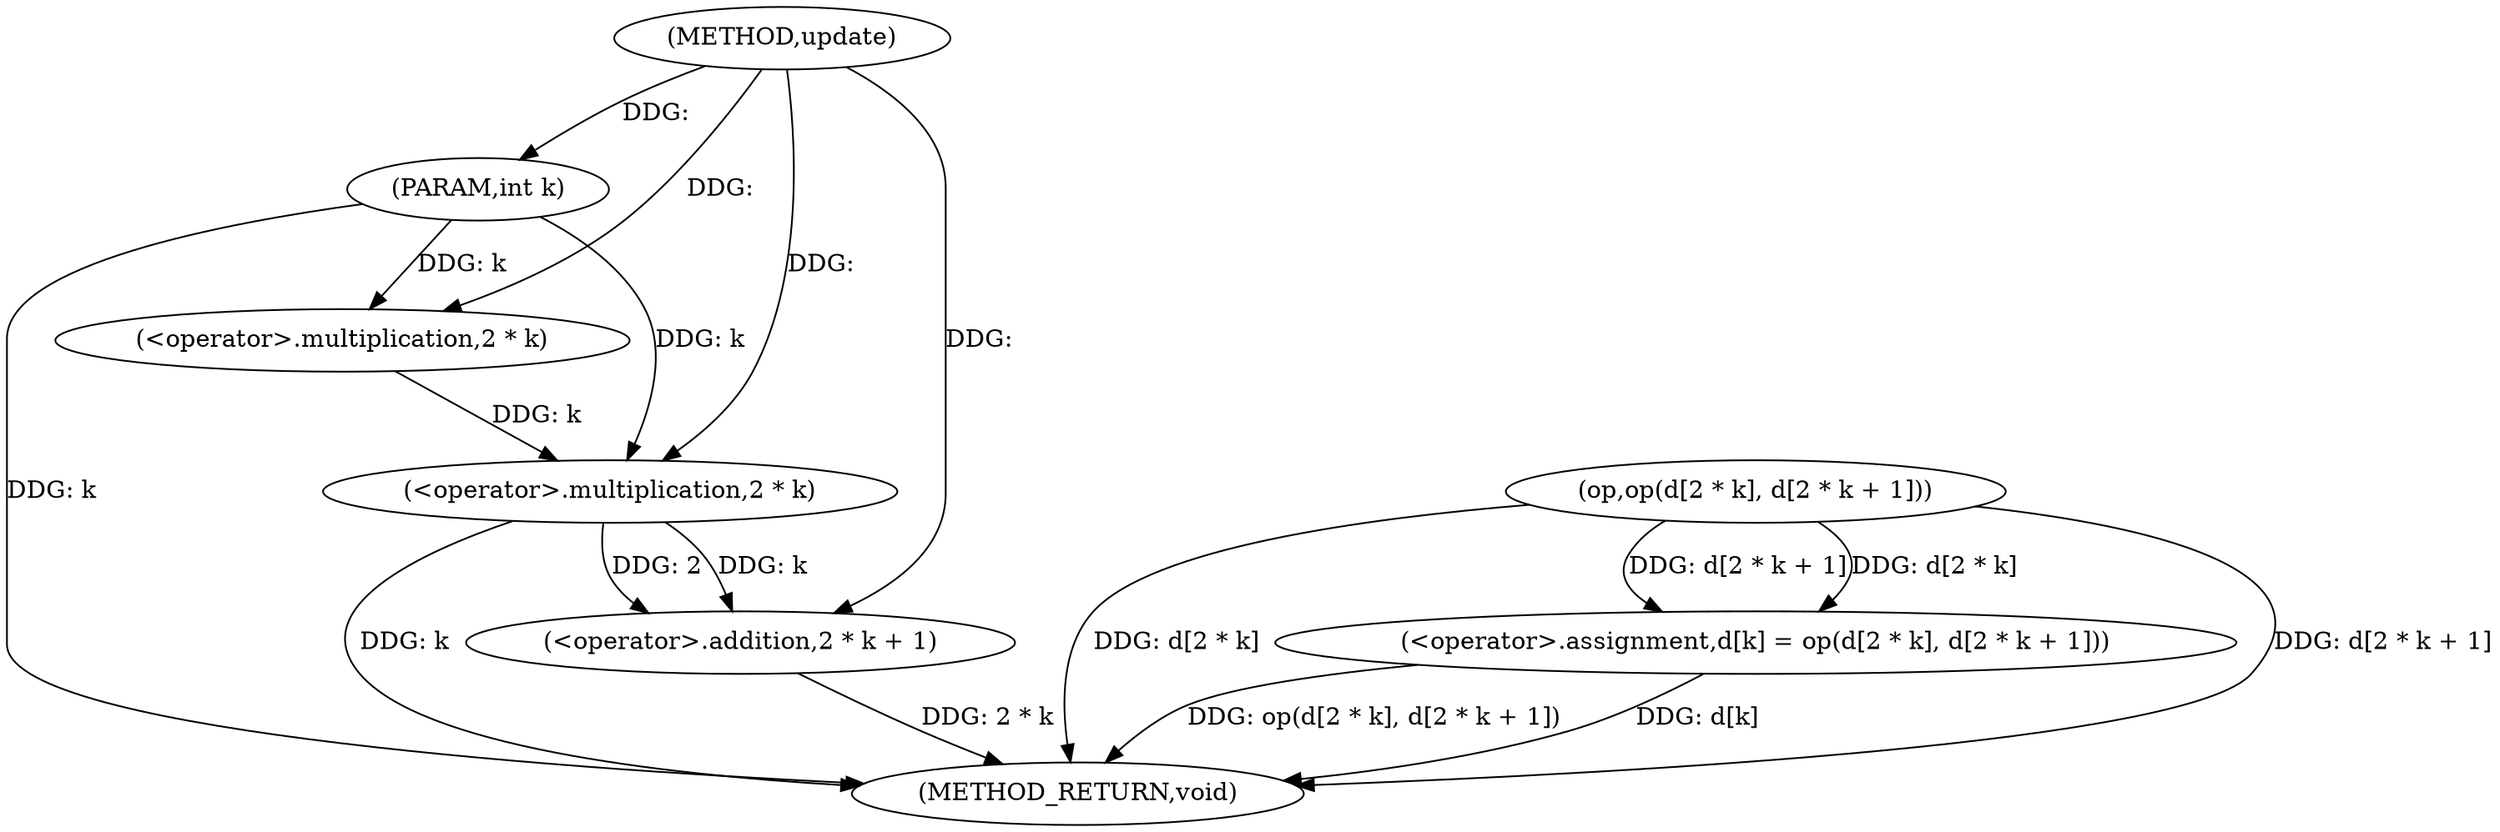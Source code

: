 digraph "update" {  
"1000567" [label = "(METHOD,update)" ]
"1000587" [label = "(METHOD_RETURN,void)" ]
"1000568" [label = "(PARAM,int k)" ]
"1000570" [label = "(<operator>.assignment,d[k] = op(d[2 * k], d[2 * k + 1]))" ]
"1000574" [label = "(op,op(d[2 * k], d[2 * k + 1]))" ]
"1000577" [label = "(<operator>.multiplication,2 * k)" ]
"1000582" [label = "(<operator>.addition,2 * k + 1)" ]
"1000583" [label = "(<operator>.multiplication,2 * k)" ]
  "1000568" -> "1000587"  [ label = "DDG: k"] 
  "1000570" -> "1000587"  [ label = "DDG: d[k]"] 
  "1000574" -> "1000587"  [ label = "DDG: d[2 * k]"] 
  "1000583" -> "1000587"  [ label = "DDG: k"] 
  "1000582" -> "1000587"  [ label = "DDG: 2 * k"] 
  "1000574" -> "1000587"  [ label = "DDG: d[2 * k + 1]"] 
  "1000570" -> "1000587"  [ label = "DDG: op(d[2 * k], d[2 * k + 1])"] 
  "1000567" -> "1000568"  [ label = "DDG: "] 
  "1000574" -> "1000570"  [ label = "DDG: d[2 * k + 1]"] 
  "1000574" -> "1000570"  [ label = "DDG: d[2 * k]"] 
  "1000567" -> "1000577"  [ label = "DDG: "] 
  "1000568" -> "1000577"  [ label = "DDG: k"] 
  "1000583" -> "1000582"  [ label = "DDG: 2"] 
  "1000583" -> "1000582"  [ label = "DDG: k"] 
  "1000567" -> "1000582"  [ label = "DDG: "] 
  "1000567" -> "1000583"  [ label = "DDG: "] 
  "1000577" -> "1000583"  [ label = "DDG: k"] 
  "1000568" -> "1000583"  [ label = "DDG: k"] 
}

